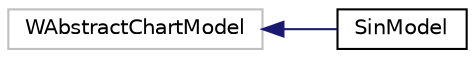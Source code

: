 digraph "Graphical Class Hierarchy"
{
 // LATEX_PDF_SIZE
  edge [fontname="Helvetica",fontsize="10",labelfontname="Helvetica",labelfontsize="10"];
  node [fontname="Helvetica",fontsize="10",shape=record];
  rankdir="LR";
  Node278 [label="WAbstractChartModel",height=0.2,width=0.4,color="grey75", fillcolor="white", style="filled",tooltip=" "];
  Node278 -> Node0 [dir="back",color="midnightblue",fontsize="10",style="solid",fontname="Helvetica"];
  Node0 [label="SinModel",height=0.2,width=0.4,color="black", fillcolor="white", style="filled",URL="$classSinModel.html",tooltip=" "];
}

